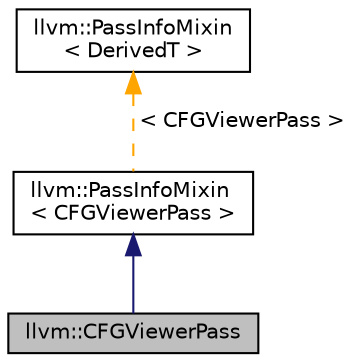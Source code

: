 digraph "llvm::CFGViewerPass"
{
 // LATEX_PDF_SIZE
  bgcolor="transparent";
  edge [fontname="Helvetica",fontsize="10",labelfontname="Helvetica",labelfontsize="10"];
  node [fontname="Helvetica",fontsize="10",shape=record];
  Node1 [label="llvm::CFGViewerPass",height=0.2,width=0.4,color="black", fillcolor="grey75", style="filled", fontcolor="black",tooltip=" "];
  Node2 -> Node1 [dir="back",color="midnightblue",fontsize="10",style="solid",fontname="Helvetica"];
  Node2 [label="llvm::PassInfoMixin\l\< CFGViewerPass \>",height=0.2,width=0.4,color="black",URL="$structllvm_1_1PassInfoMixin.html",tooltip=" "];
  Node3 -> Node2 [dir="back",color="orange",fontsize="10",style="dashed",label=" \< CFGViewerPass \>" ,fontname="Helvetica"];
  Node3 [label="llvm::PassInfoMixin\l\< DerivedT \>",height=0.2,width=0.4,color="black",URL="$structllvm_1_1PassInfoMixin.html",tooltip="A CRTP mix-in to automatically provide informational APIs needed for passes."];
}
